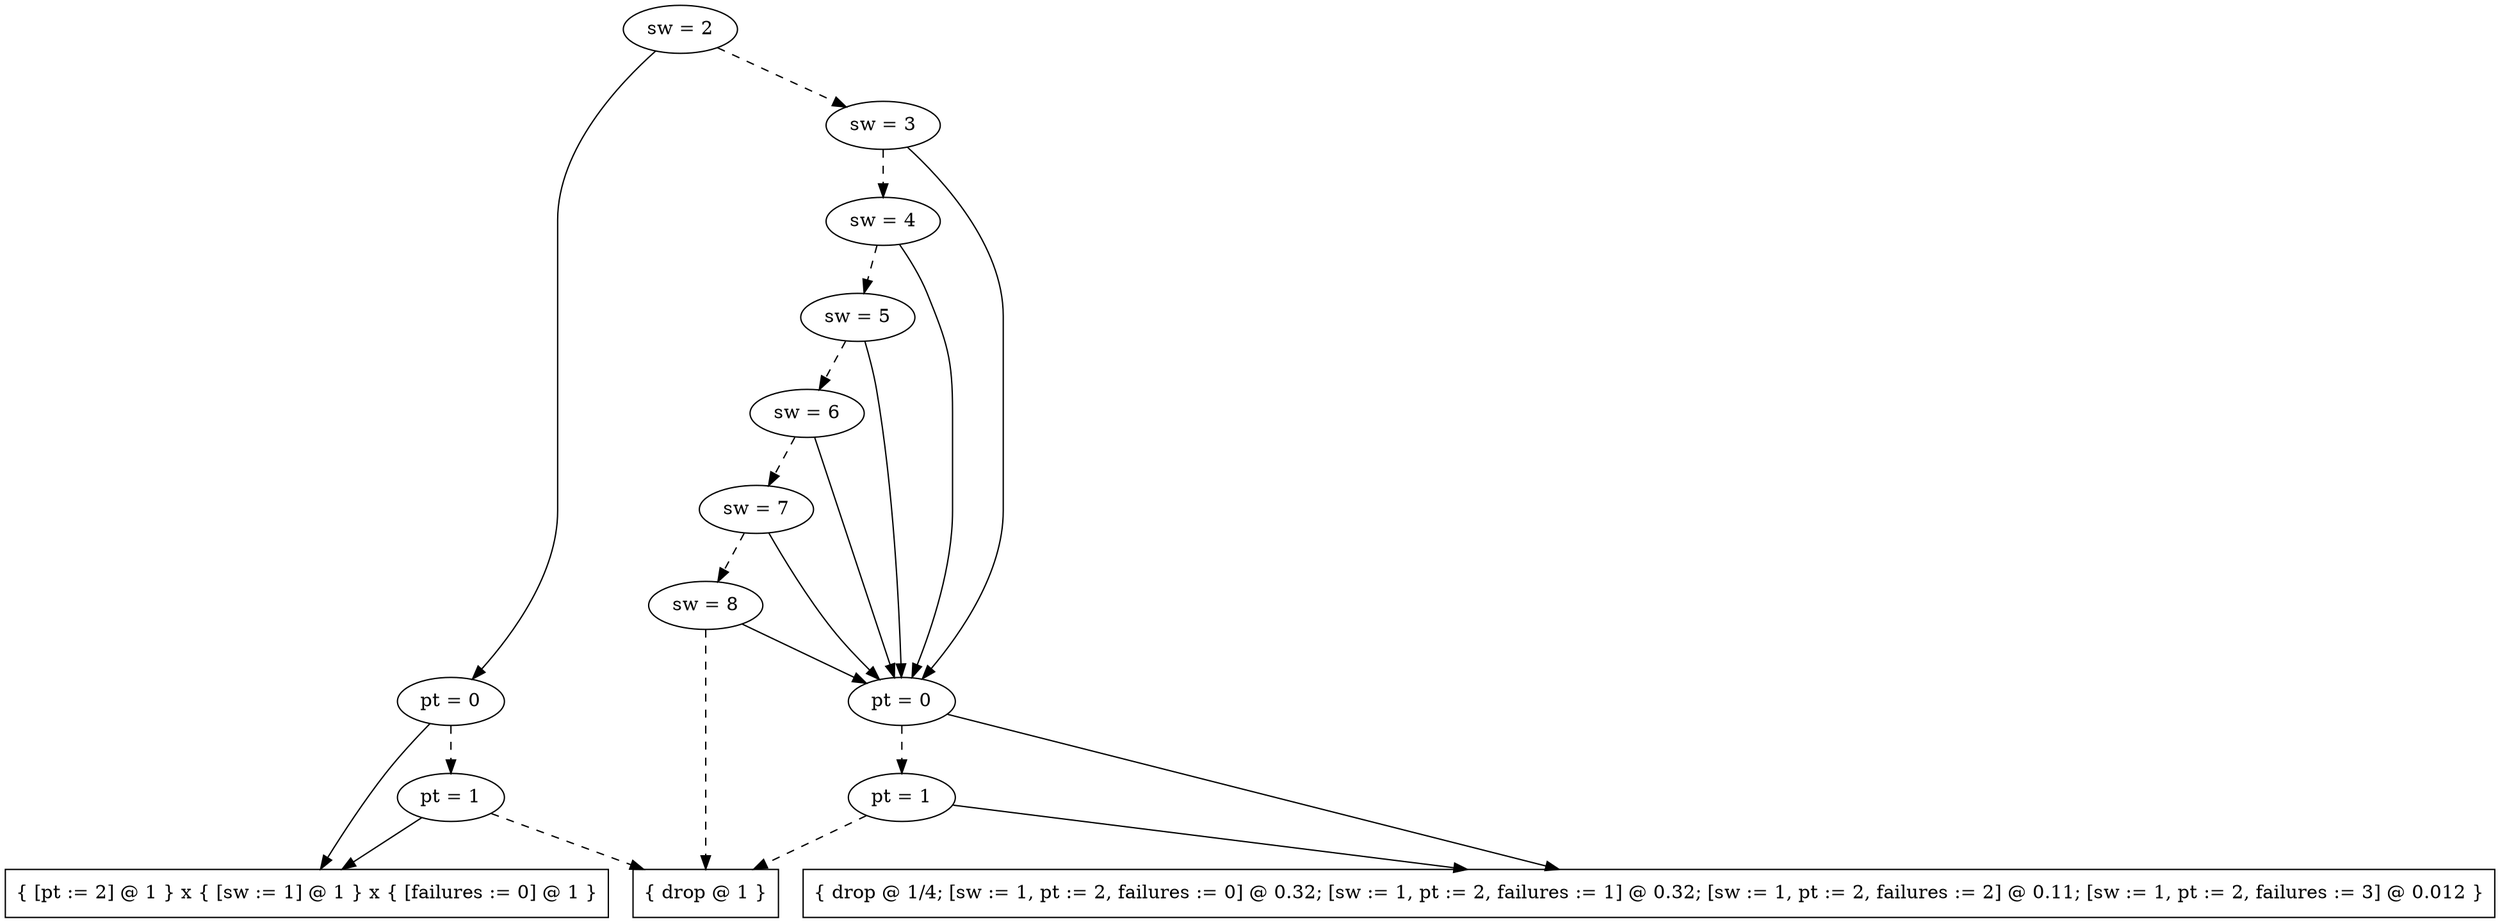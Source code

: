 digraph tdk {
1445 [label="sw = 2"];
1445 -> 1423;
1445 -> 1443 [style="dashed"];
1423 [label="pt = 0"];
1423 -> 1348;
1423 -> 1373 [style="dashed"];
1348 [shape=box label="{ [pt := 2] @ 1 } x { [sw := 1] @ 1 } x { [failures := 0] @ 1 }"];
1373 [label="pt = 1"];
1373 -> 1348;
1373 -> 0 [style="dashed"];
0 [shape=box label="{ drop @ 1 }"];
1443 [label="sw = 3"];
1443 -> 1412;
1443 -> 1441 [style="dashed"];
1412 [label="pt = 0"];
1412 -> 1337;
1412 -> 1362 [style="dashed"];
1337 [shape=box label="{ drop @ 1/4; [sw := 1, pt := 2, failures := 0] @ 0.32; [sw := 1, pt := 2, failures := 1] @ 0.32; [sw := 1, pt := 2, failures := 2] @ 0.11; [sw := 1, pt := 2, failures := 3] @ 0.012 }"];
1362 [label="pt = 1"];
1362 -> 1337;
1362 -> 0 [style="dashed"];
1441 [label="sw = 4"];
1441 -> 1412;
1441 -> 1439 [style="dashed"];
1439 [label="sw = 5"];
1439 -> 1412;
1439 -> 1437 [style="dashed"];
1437 [label="sw = 6"];
1437 -> 1412;
1437 -> 1435 [style="dashed"];
1435 [label="sw = 7"];
1435 -> 1412;
1435 -> 1433 [style="dashed"];
1433 [label="sw = 8"];
1433 -> 1412;
1433 -> 0 [style="dashed"];
{rank=same; 1441 ;}
{rank=same; 1373 1362 ;}
{rank=same; 1439 ;}
{rank=same; 1443 ;}
{rank=same; 1445 ;}
{rank=same; 1435 ;}
{rank=same; 1433 ;}
{rank=same; 1437 ;}
{rank=same; 1412 1423 ;}
}

